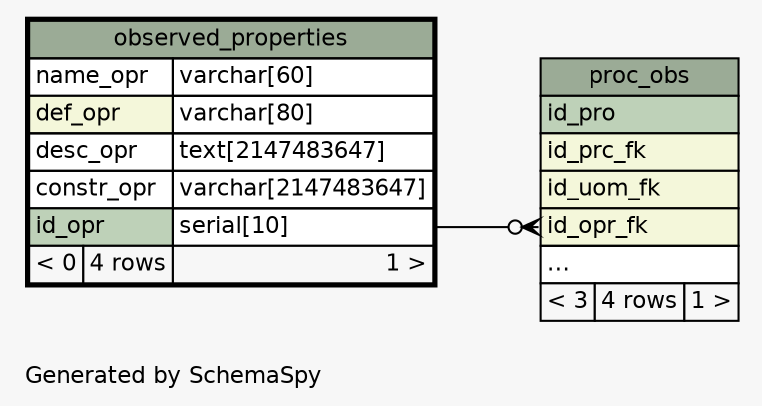 // dot 2.36.0 on Linux 3.16.7-031607-generic
// SchemaSpy rev Unknown
digraph "oneDegreeRelationshipsDiagram" {
  graph [
    rankdir="RL"
    bgcolor="#f7f7f7"
    label="\nGenerated by SchemaSpy"
    labeljust="l"
    nodesep="0.18"
    ranksep="0.46"
    fontname="Helvetica"
    fontsize="11"
  ];
  node [
    fontname="Helvetica"
    fontsize="11"
    shape="plaintext"
  ];
  edge [
    arrowsize="0.8"
  ];
  "proc_obs":"id_opr_fk":w -> "observed_properties":"id_opr.type":e [arrowhead=none dir=back arrowtail=crowodot];
  "observed_properties" [
    label=<
    <TABLE BORDER="2" CELLBORDER="1" CELLSPACING="0" BGCOLOR="#ffffff">
      <TR><TD COLSPAN="3" BGCOLOR="#9bab96" ALIGN="CENTER">observed_properties</TD></TR>
      <TR><TD PORT="name_opr" COLSPAN="2" ALIGN="LEFT">name_opr</TD><TD PORT="name_opr.type" ALIGN="LEFT">varchar[60]</TD></TR>
      <TR><TD PORT="def_opr" COLSPAN="2" BGCOLOR="#f4f7da" ALIGN="LEFT">def_opr</TD><TD PORT="def_opr.type" ALIGN="LEFT">varchar[80]</TD></TR>
      <TR><TD PORT="desc_opr" COLSPAN="2" ALIGN="LEFT">desc_opr</TD><TD PORT="desc_opr.type" ALIGN="LEFT">text[2147483647]</TD></TR>
      <TR><TD PORT="constr_opr" COLSPAN="2" ALIGN="LEFT">constr_opr</TD><TD PORT="constr_opr.type" ALIGN="LEFT">varchar[2147483647]</TD></TR>
      <TR><TD PORT="id_opr" COLSPAN="2" BGCOLOR="#bed1b8" ALIGN="LEFT">id_opr</TD><TD PORT="id_opr.type" ALIGN="LEFT">serial[10]</TD></TR>
      <TR><TD ALIGN="LEFT" BGCOLOR="#f7f7f7">&lt; 0</TD><TD ALIGN="RIGHT" BGCOLOR="#f7f7f7">4 rows</TD><TD ALIGN="RIGHT" BGCOLOR="#f7f7f7">1 &gt;</TD></TR>
    </TABLE>>
    URL="observed_properties.html"
    tooltip="observed_properties"
  ];
  "proc_obs" [
    label=<
    <TABLE BORDER="0" CELLBORDER="1" CELLSPACING="0" BGCOLOR="#ffffff">
      <TR><TD COLSPAN="3" BGCOLOR="#9bab96" ALIGN="CENTER">proc_obs</TD></TR>
      <TR><TD PORT="id_pro" COLSPAN="3" BGCOLOR="#bed1b8" ALIGN="LEFT">id_pro</TD></TR>
      <TR><TD PORT="id_prc_fk" COLSPAN="3" BGCOLOR="#f4f7da" ALIGN="LEFT">id_prc_fk</TD></TR>
      <TR><TD PORT="id_uom_fk" COLSPAN="3" BGCOLOR="#f4f7da" ALIGN="LEFT">id_uom_fk</TD></TR>
      <TR><TD PORT="id_opr_fk" COLSPAN="3" BGCOLOR="#f4f7da" ALIGN="LEFT">id_opr_fk</TD></TR>
      <TR><TD PORT="elipses" COLSPAN="3" ALIGN="LEFT">...</TD></TR>
      <TR><TD ALIGN="LEFT" BGCOLOR="#f7f7f7">&lt; 3</TD><TD ALIGN="RIGHT" BGCOLOR="#f7f7f7">4 rows</TD><TD ALIGN="RIGHT" BGCOLOR="#f7f7f7">1 &gt;</TD></TR>
    </TABLE>>
    URL="proc_obs.html"
    tooltip="proc_obs"
  ];
}
